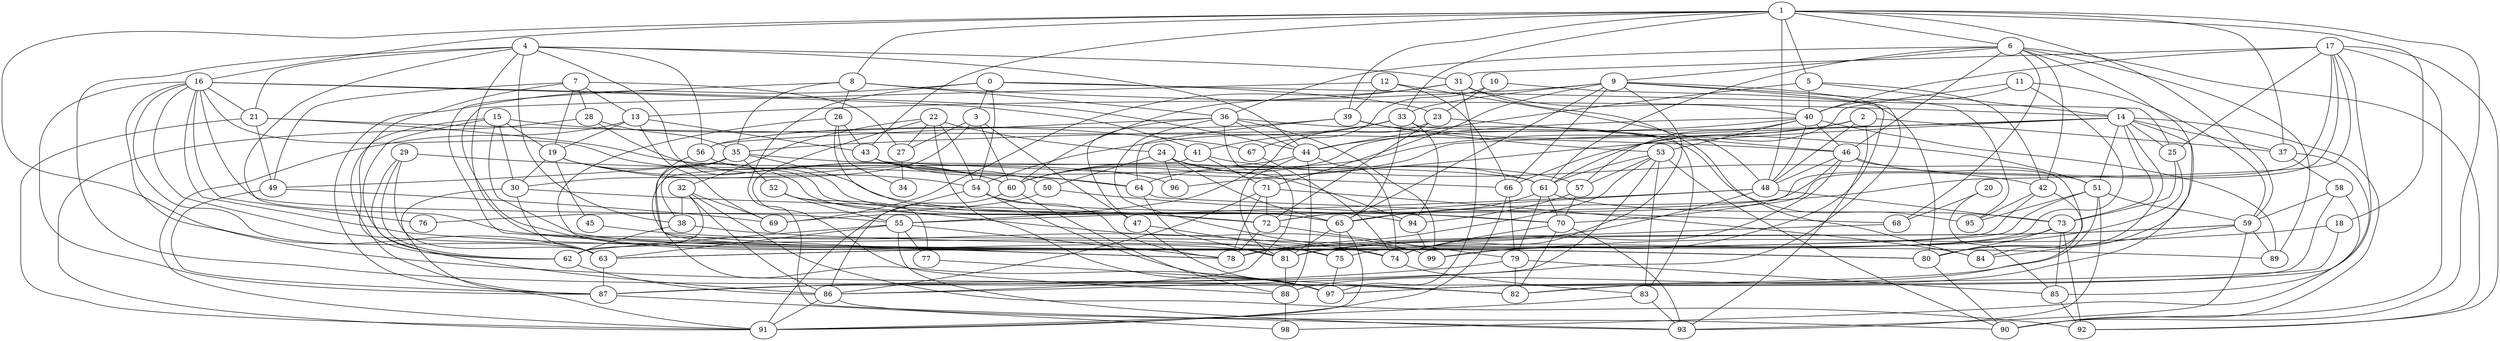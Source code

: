 strict graph "gnp_random_graph(100,0.06)" {
0;
1;
2;
3;
4;
5;
6;
7;
8;
9;
10;
11;
12;
13;
14;
15;
16;
17;
18;
19;
20;
21;
22;
23;
24;
25;
26;
27;
28;
29;
30;
31;
32;
33;
34;
35;
36;
37;
38;
39;
40;
41;
42;
43;
44;
45;
46;
47;
48;
49;
50;
51;
52;
53;
54;
55;
56;
57;
58;
59;
60;
61;
62;
63;
64;
65;
66;
67;
68;
69;
70;
71;
72;
73;
74;
75;
76;
77;
78;
79;
80;
81;
82;
83;
84;
85;
86;
87;
88;
89;
90;
91;
92;
93;
94;
95;
96;
97;
98;
99;
0 -- 3  [is_available=True, prob="1.0"];
0 -- 23  [is_available=True, prob="1.0"];
0 -- 54  [is_available=True, prob="0.103404920814"];
0 -- 87  [is_available=True, prob="0.450209398946"];
0 -- 25  [is_available=True, prob="0.703533229161"];
0 -- 93  [is_available=True, prob="0.263504770078"];
1 -- 33  [is_available=True, prob="0.80784472906"];
1 -- 48  [is_available=True, prob="0.925348639955"];
1 -- 5  [is_available=True, prob="1.0"];
1 -- 6  [is_available=True, prob="0.29050645385"];
1 -- 39  [is_available=True, prob="0.0345647801882"];
1 -- 8  [is_available=True, prob="0.0475054258035"];
1 -- 63  [is_available=True, prob="0.747361793057"];
1 -- 43  [is_available=True, prob="1.0"];
1 -- 16  [is_available=True, prob="1.0"];
1 -- 18  [is_available=True, prob="0.302661225393"];
1 -- 90  [is_available=True, prob="0.966122828307"];
1 -- 59  [is_available=True, prob="0.75145173398"];
1 -- 37  [is_available=True, prob="0.0483812815569"];
2 -- 48  [is_available=True, prob="0.896860651972"];
2 -- 66  [is_available=True, prob="0.404639090877"];
2 -- 60  [is_available=True, prob="0.386162837272"];
2 -- 37  [is_available=True, prob="1.0"];
2 -- 93  [is_available=True, prob="0.712109679046"];
3 -- 27  [is_available=True, prob="1.0"];
3 -- 60  [is_available=True, prob="0.293942735539"];
3 -- 30  [is_available=True, prob="1.0"];
3 -- 47  [is_available=True, prob="1.0"];
4 -- 65  [is_available=True, prob="0.667927980989"];
4 -- 99  [is_available=True, prob="0.957325604019"];
4 -- 38  [is_available=True, prob="0.706413253788"];
4 -- 44  [is_available=True, prob="1.0"];
4 -- 80  [is_available=True, prob="0.441327898753"];
4 -- 82  [is_available=True, prob="0.87268958733"];
4 -- 21  [is_available=True, prob="0.965533309745"];
4 -- 56  [is_available=True, prob="0.429377445428"];
4 -- 31  [is_available=True, prob="0.788216621814"];
5 -- 40  [is_available=True, prob="1.0"];
5 -- 42  [is_available=True, prob="0.521363904463"];
5 -- 44  [is_available=True, prob="0.102118069186"];
5 -- 14  [is_available=True, prob="0.389306152137"];
6 -- 36  [is_available=True, prob="1.0"];
6 -- 9  [is_available=True, prob="0.0122197720702"];
6 -- 42  [is_available=True, prob="0.969130589404"];
6 -- 46  [is_available=True, prob="0.955072170754"];
6 -- 80  [is_available=True, prob="0.884345933167"];
6 -- 89  [is_available=True, prob="0.137492768934"];
6 -- 68  [is_available=True, prob="0.965909445618"];
6 -- 92  [is_available=True, prob="0.905262087153"];
6 -- 61  [is_available=True, prob="0.382314440156"];
7 -- 13  [is_available=True, prob="0.87631139969"];
7 -- 49  [is_available=True, prob="0.17385757947"];
7 -- 19  [is_available=True, prob="0.978899297232"];
7 -- 27  [is_available=True, prob="1.0"];
7 -- 28  [is_available=True, prob="1.0"];
7 -- 62  [is_available=True, prob="0.928203031013"];
8 -- 35  [is_available=True, prob="0.476248493991"];
8 -- 36  [is_available=True, prob="1.0"];
8 -- 78  [is_available=True, prob="0.452714623975"];
8 -- 14  [is_available=True, prob="0.41008442334"];
8 -- 26  [is_available=True, prob="0.880570479785"];
9 -- 33  [is_available=True, prob="0.213493600309"];
9 -- 66  [is_available=True, prob="1.0"];
9 -- 99  [is_available=True, prob="0.925658229424"];
9 -- 71  [is_available=True, prob="0.00136201863445"];
9 -- 74  [is_available=True, prob="0.335339612369"];
9 -- 13  [is_available=True, prob="0.392236810986"];
9 -- 86  [is_available=True, prob="0.973513986274"];
9 -- 95  [is_available=True, prob="1.0"];
9 -- 65  [is_available=True, prob="1.0"];
10 -- 80  [is_available=True, prob="1.0"];
10 -- 67  [is_available=True, prob="0.539784325031"];
10 -- 23  [is_available=True, prob="1.0"];
11 -- 40  [is_available=True, prob="0.324797825374"];
11 -- 81  [is_available=True, prob="0.830713264361"];
11 -- 59  [is_available=True, prob="0.189048562703"];
11 -- 61  [is_available=True, prob="0.834230824847"];
12 -- 48  [is_available=True, prob="0.606325937705"];
12 -- 81  [is_available=True, prob="0.297408432407"];
12 -- 66  [is_available=True, prob="0.70294771141"];
12 -- 39  [is_available=True, prob="0.350199278156"];
13 -- 69  [is_available=True, prob="1.0"];
13 -- 43  [is_available=True, prob="0.629860096545"];
13 -- 19  [is_available=True, prob="1.0"];
13 -- 91  [is_available=True, prob="1.0"];
14 -- 64  [is_available=True, prob="1.0"];
14 -- 96  [is_available=True, prob="1.0"];
14 -- 35  [is_available=True, prob="1.0"];
14 -- 73  [is_available=True, prob="1.0"];
14 -- 80  [is_available=True, prob="0.85933399398"];
14 -- 51  [is_available=True, prob="1.0"];
14 -- 88  [is_available=True, prob="0.366163839345"];
14 -- 25  [is_available=True, prob="0.141382106643"];
14 -- 90  [is_available=True, prob="1.0"];
14 -- 37  [is_available=True, prob="0.805657388909"];
15 -- 67  [is_available=True, prob="0.398291727644"];
15 -- 80  [is_available=True, prob="0.883862641103"];
15 -- 19  [is_available=True, prob="1.0"];
15 -- 30  [is_available=True, prob="0.111573606872"];
15 -- 87  [is_available=True, prob="1.0"];
15 -- 62  [is_available=True, prob="1.0"];
16 -- 80  [is_available=True, prob="0.389741742604"];
16 -- 41  [is_available=True, prob="0.773268071682"];
16 -- 75  [is_available=True, prob="0.60344368582"];
16 -- 44  [is_available=True, prob="1.0"];
16 -- 76  [is_available=True, prob="0.136620259389"];
16 -- 82  [is_available=True, prob="0.212082515314"];
16 -- 21  [is_available=True, prob="0.0266928777102"];
16 -- 55  [is_available=True, prob="1.0"];
16 -- 87  [is_available=True, prob="0.272218800894"];
16 -- 60  [is_available=True, prob="1.0"];
16 -- 63  [is_available=True, prob="0.760518209872"];
17 -- 65  [is_available=True, prob="0.949734253943"];
17 -- 69  [is_available=True, prob="0.0904392804035"];
17 -- 40  [is_available=True, prob="0.561602268889"];
17 -- 72  [is_available=True, prob="0.309116544153"];
17 -- 82  [is_available=True, prob="1.0"];
17 -- 25  [is_available=True, prob="0.0266794637477"];
17 -- 90  [is_available=True, prob="0.186532827428"];
17 -- 92  [is_available=True, prob="1.0"];
17 -- 31  [is_available=True, prob="0.394064048497"];
18 -- 99  [is_available=True, prob="1.0"];
18 -- 97  [is_available=True, prob="0.411092761214"];
19 -- 72  [is_available=True, prob="0.898866111668"];
19 -- 45  [is_available=True, prob="0.74320035128"];
19 -- 54  [is_available=True, prob="0.637454486948"];
19 -- 60  [is_available=True, prob="1.0"];
19 -- 30  [is_available=True, prob="0.884774784684"];
20 -- 68  [is_available=True, prob="0.566636426946"];
20 -- 85  [is_available=True, prob="0.0590174429163"];
21 -- 96  [is_available=True, prob="0.95649550297"];
21 -- 46  [is_available=True, prob="1.0"];
21 -- 49  [is_available=True, prob="0.72591781841"];
21 -- 91  [is_available=True, prob="0.325331885171"];
22 -- 32  [is_available=True, prob="0.958384784185"];
22 -- 97  [is_available=True, prob="0.097704716003"];
22 -- 88  [is_available=True, prob="0.44286006238"];
22 -- 54  [is_available=True, prob="0.570344443289"];
22 -- 24  [is_available=True, prob="0.848128096581"];
22 -- 27  [is_available=True, prob="0.811807756389"];
23 -- 72  [is_available=True, prob="0.270238228949"];
23 -- 46  [is_available=True, prob="0.516105100331"];
23 -- 55  [is_available=True, prob="0.161072976923"];
24 -- 96  [is_available=True, prob="0.763581834914"];
24 -- 65  [is_available=True, prob="0.398615654149"];
24 -- 50  [is_available=True, prob="0.543444878807"];
24 -- 61  [is_available=True, prob="0.413158095901"];
24 -- 94  [is_available=True, prob="1.0"];
25 -- 99  [is_available=True, prob="0.733527697838"];
25 -- 73  [is_available=True, prob="0.77820633719"];
26 -- 72  [is_available=True, prob="0.402873945176"];
26 -- 34  [is_available=True, prob="0.727054857226"];
26 -- 43  [is_available=True, prob="0.582240477959"];
26 -- 81  [is_available=True, prob="0.272586593336"];
27 -- 34  [is_available=True, prob="0.404043314688"];
28 -- 91  [is_available=True, prob="0.532838026395"];
28 -- 35  [is_available=True, prob="0.898812688681"];
28 -- 60  [is_available=True, prob="0.852768545596"];
29 -- 64  [is_available=True, prob="1.0"];
29 -- 86  [is_available=True, prob="1.0"];
29 -- 62  [is_available=True, prob="0.646996869823"];
29 -- 63  [is_available=True, prob="0.490738725202"];
30 -- 72  [is_available=True, prob="0.970123252539"];
30 -- 91  [is_available=True, prob="0.849178534809"];
30 -- 63  [is_available=True, prob="1.0"];
31 -- 97  [is_available=True, prob="1.0"];
31 -- 69  [is_available=True, prob="0.376803727981"];
31 -- 40  [is_available=True, prob="0.455511420062"];
31 -- 84  [is_available=True, prob="1.0"];
31 -- 60  [is_available=True, prob="0.896584950859"];
32 -- 38  [is_available=True, prob="1.0"];
32 -- 86  [is_available=True, prob="1.0"];
32 -- 92  [is_available=True, prob="0.374076451867"];
32 -- 62  [is_available=True, prob="0.148408498131"];
32 -- 69  [is_available=True, prob="1.0"];
33 -- 65  [is_available=True, prob="0.961718207715"];
33 -- 41  [is_available=True, prob="0.820186819728"];
33 -- 83  [is_available=True, prob="0.93596067079"];
33 -- 54  [is_available=True, prob="0.0268859569807"];
33 -- 94  [is_available=True, prob="0.844583570975"];
35 -- 70  [is_available=True, prob="0.151955639903"];
35 -- 38  [is_available=True, prob="0.519074674852"];
35 -- 49  [is_available=True, prob="0.705597868023"];
35 -- 52  [is_available=True, prob="0.0873801641877"];
35 -- 78  [is_available=True, prob="1.0"];
35 -- 61  [is_available=True, prob="0.511341637265"];
36 -- 99  [is_available=True, prob="0.768920357624"];
36 -- 74  [is_available=True, prob="0.653531096156"];
36 -- 44  [is_available=True, prob="0.400143188946"];
36 -- 47  [is_available=True, prob="0.166499235892"];
36 -- 86  [is_available=True, prob="0.220155982253"];
36 -- 56  [is_available=True, prob="0.852496025932"];
36 -- 95  [is_available=True, prob="0.231673134441"];
37 -- 58  [is_available=True, prob="0.452163212435"];
37 -- 85  [is_available=True, prob="1.0"];
38 -- 89  [is_available=True, prob="1.0"];
38 -- 62  [is_available=True, prob="0.34951981769"];
39 -- 64  [is_available=True, prob="0.614898493807"];
39 -- 51  [is_available=True, prob="0.380894180031"];
39 -- 53  [is_available=True, prob="1.0"];
39 -- 56  [is_available=True, prob="0.0243305583668"];
40 -- 44  [is_available=True, prob="0.0537278644267"];
40 -- 46  [is_available=True, prob="1.0"];
40 -- 48  [is_available=True, prob="0.96254900958"];
40 -- 53  [is_available=True, prob="0.415458433415"];
40 -- 89  [is_available=True, prob="1.0"];
40 -- 57  [is_available=True, prob="0.971219778226"];
40 -- 60  [is_available=True, prob="1.0"];
41 -- 42  [is_available=True, prob="0.262802247959"];
41 -- 97  [is_available=True, prob="0.300196385485"];
41 -- 71  [is_available=True, prob="1.0"];
42 -- 82  [is_available=True, prob="0.883027507436"];
42 -- 63  [is_available=True, prob="0.0451062682494"];
42 -- 95  [is_available=True, prob="0.963045254904"];
43 -- 64  [is_available=True, prob="0.167262274741"];
43 -- 66  [is_available=True, prob="0.392418575691"];
43 -- 50  [is_available=True, prob="0.270102639099"];
43 -- 57  [is_available=True, prob="1.0"];
44 -- 74  [is_available=True, prob="0.737763169539"];
44 -- 81  [is_available=True, prob="0.0917777844034"];
44 -- 88  [is_available=True, prob="0.426637435428"];
44 -- 60  [is_available=True, prob="0.0766400872307"];
45 -- 74  [is_available=True, prob="1.0"];
46 -- 70  [is_available=True, prob="0.0984753664559"];
46 -- 74  [is_available=True, prob="0.587462220867"];
46 -- 48  [is_available=True, prob="0.342410045271"];
46 -- 51  [is_available=True, prob="0.766855178574"];
46 -- 84  [is_available=True, prob="0.468229833653"];
47 -- 97  [is_available=True, prob="0.169135733886"];
47 -- 75  [is_available=True, prob="0.998867646933"];
48 -- 81  [is_available=True, prob="0.355882771273"];
48 -- 73  [is_available=True, prob="0.171901935828"];
48 -- 72  [is_available=True, prob="1.0"];
48 -- 55  [is_available=True, prob="0.704616465299"];
49 -- 87  [is_available=True, prob="0.739531256558"];
49 -- 69  [is_available=True, prob="0.446566917153"];
50 -- 76  [is_available=True, prob="0.432845815318"];
50 -- 70  [is_available=True, prob="0.161772558879"];
51 -- 95  [is_available=True, prob="0.51939819288"];
51 -- 87  [is_available=True, prob="0.988319018854"];
51 -- 59  [is_available=True, prob="0.712037023692"];
51 -- 93  [is_available=True, prob="1.0"];
51 -- 63  [is_available=True, prob="1.0"];
52 -- 99  [is_available=True, prob="0.722176196265"];
52 -- 77  [is_available=True, prob="0.190661070252"];
52 -- 55  [is_available=True, prob="0.875374863069"];
53 -- 78  [is_available=True, prob="0.651982998224"];
53 -- 83  [is_available=True, prob="0.00302903083694"];
53 -- 87  [is_available=True, prob="0.330850048274"];
53 -- 57  [is_available=True, prob="0.0529895938391"];
53 -- 90  [is_available=True, prob="1.0"];
53 -- 61  [is_available=True, prob="0.220277595001"];
54 -- 97  [is_available=True, prob="0.560927285621"];
54 -- 78  [is_available=True, prob="0.177770195163"];
54 -- 86  [is_available=True, prob="0.536114287376"];
54 -- 94  [is_available=True, prob="0.388527017165"];
55 -- 77  [is_available=True, prob="0.73286020755"];
55 -- 78  [is_available=True, prob="0.893268214221"];
55 -- 93  [is_available=True, prob="1.0"];
55 -- 62  [is_available=True, prob="1.0"];
55 -- 63  [is_available=True, prob="0.562751849341"];
56 -- 81  [is_available=True, prob="1.0"];
56 -- 65  [is_available=True, prob="0.00414402221216"];
57 -- 94  [is_available=True, prob="0.0912976127018"];
57 -- 70  [is_available=True, prob="0.462983599668"];
58 -- 97  [is_available=True, prob="1.0"];
58 -- 98  [is_available=True, prob="0.729644011916"];
58 -- 59  [is_available=True, prob="0.716349693861"];
59 -- 78  [is_available=True, prob="1.0"];
59 -- 81  [is_available=True, prob="0.876650644325"];
59 -- 84  [is_available=True, prob="1.0"];
59 -- 89  [is_available=True, prob="0.86632149572"];
59 -- 93  [is_available=True, prob="0.726544710377"];
60 -- 88  [is_available=True, prob="1.0"];
60 -- 91  [is_available=True, prob="0.650038941095"];
61 -- 65  [is_available=True, prob="0.0453760892543"];
61 -- 70  [is_available=True, prob="0.134377201145"];
61 -- 73  [is_available=True, prob="1.0"];
61 -- 79  [is_available=True, prob="0.797338151767"];
62 -- 86  [is_available=True, prob="1.0"];
63 -- 87  [is_available=True, prob="0.19335222629"];
64 -- 68  [is_available=True, prob="0.925347820071"];
64 -- 81  [is_available=True, prob="1.0"];
65 -- 81  [is_available=True, prob="1.0"];
65 -- 75  [is_available=True, prob="1.0"];
65 -- 91  [is_available=True, prob="1.0"];
66 -- 79  [is_available=True, prob="0.228263300521"];
66 -- 91  [is_available=True, prob="0.796289822512"];
67 -- 74  [is_available=True, prob="0.618741158921"];
68 -- 78  [is_available=True, prob="0.396905774662"];
70 -- 74  [is_available=True, prob="0.936883594284"];
70 -- 82  [is_available=True, prob="1.0"];
70 -- 93  [is_available=True, prob="0.280149989829"];
71 -- 72  [is_available=True, prob="1.0"];
71 -- 78  [is_available=True, prob="0.54097440186"];
71 -- 84  [is_available=True, prob="0.639093684635"];
71 -- 86  [is_available=True, prob="0.599142171241"];
72 -- 78  [is_available=True, prob="0.547490690439"];
72 -- 79  [is_available=True, prob="0.40527672013"];
73 -- 80  [is_available=True, prob="0.290819213916"];
73 -- 75  [is_available=True, prob="0.325076899372"];
73 -- 85  [is_available=True, prob="1.0"];
73 -- 92  [is_available=True, prob="1.0"];
74 -- 83  [is_available=True, prob="0.795954887337"];
75 -- 97  [is_available=True, prob="1.0"];
77 -- 82  [is_available=True, prob="1.0"];
79 -- 82  [is_available=True, prob="1.0"];
79 -- 85  [is_available=True, prob="0.666324638621"];
79 -- 87  [is_available=True, prob="1.0"];
80 -- 90  [is_available=True, prob="0.354309663843"];
81 -- 88  [is_available=True, prob="1.0"];
83 -- 91  [is_available=True, prob="0.752106343101"];
83 -- 93  [is_available=True, prob="1.0"];
85 -- 92  [is_available=True, prob="0.216187356434"];
86 -- 90  [is_available=True, prob="0.848024679153"];
86 -- 91  [is_available=True, prob="0.492452503827"];
87 -- 98  [is_available=True, prob="0.3598017266"];
88 -- 98  [is_available=True, prob="0.129168360455"];
94 -- 99  [is_available=True, prob="0.363526483359"];
}

